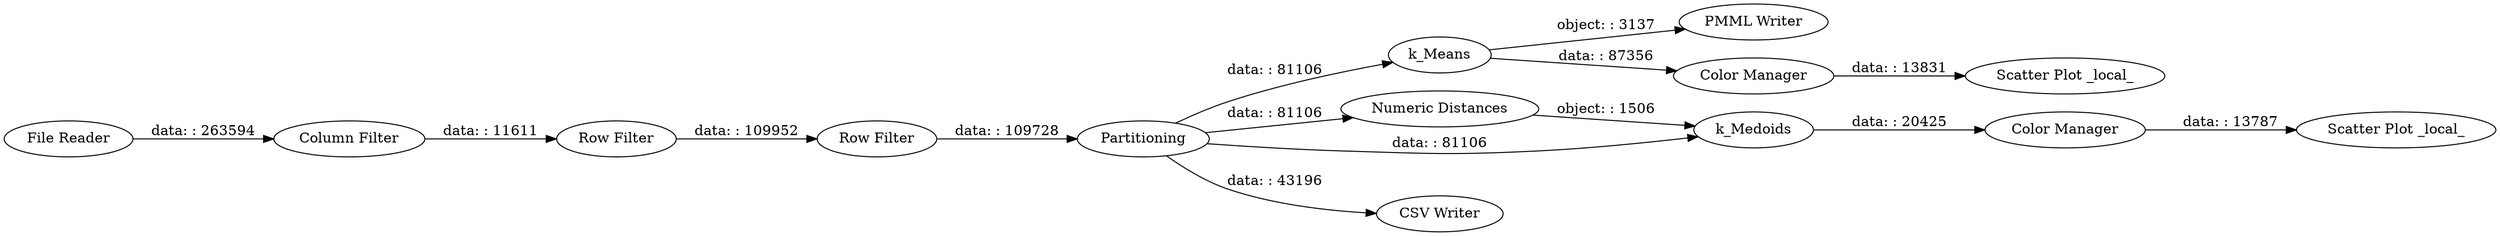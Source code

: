digraph {
	"-1836400546142225333_14" [label="PMML Writer"]
	"-1836400546142225333_15" [label="Color Manager"]
	"-1836400546142225333_6" [label="Numeric Distances"]
	"-1836400546142225333_4" [label=Partitioning]
	"-1836400546142225333_10" [label="Scatter Plot _local_"]
	"-1836400546142225333_11" [label="Row Filter"]
	"-1836400546142225333_2" [label="Column Filter"]
	"-1836400546142225333_1" [label="File Reader"]
	"-1836400546142225333_9" [label="Color Manager"]
	"-1836400546142225333_16" [label="Scatter Plot _local_"]
	"-1836400546142225333_13" [label=k_Means]
	"-1836400546142225333_12" [label="CSV Writer"]
	"-1836400546142225333_7" [label=k_Medoids]
	"-1836400546142225333_3" [label="Row Filter"]
	"-1836400546142225333_9" -> "-1836400546142225333_10" [label="data: : 13787"]
	"-1836400546142225333_3" -> "-1836400546142225333_11" [label="data: : 109952"]
	"-1836400546142225333_1" -> "-1836400546142225333_2" [label="data: : 263594"]
	"-1836400546142225333_7" -> "-1836400546142225333_9" [label="data: : 20425"]
	"-1836400546142225333_4" -> "-1836400546142225333_13" [label="data: : 81106"]
	"-1836400546142225333_13" -> "-1836400546142225333_14" [label="object: : 3137"]
	"-1836400546142225333_6" -> "-1836400546142225333_7" [label="object: : 1506"]
	"-1836400546142225333_13" -> "-1836400546142225333_15" [label="data: : 87356"]
	"-1836400546142225333_4" -> "-1836400546142225333_6" [label="data: : 81106"]
	"-1836400546142225333_4" -> "-1836400546142225333_7" [label="data: : 81106"]
	"-1836400546142225333_4" -> "-1836400546142225333_12" [label="data: : 43196"]
	"-1836400546142225333_15" -> "-1836400546142225333_16" [label="data: : 13831"]
	"-1836400546142225333_2" -> "-1836400546142225333_3" [label="data: : 11611"]
	"-1836400546142225333_11" -> "-1836400546142225333_4" [label="data: : 109728"]
	rankdir=LR
}
